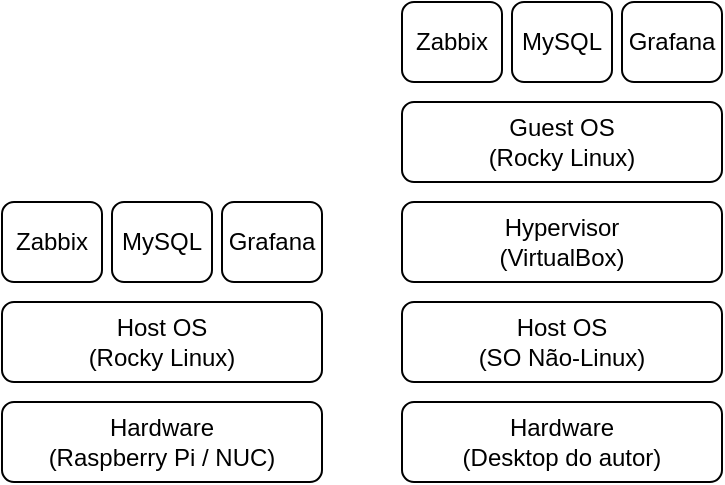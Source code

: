 <mxfile version="28.0.9">
  <diagram name="Page-1" id="qWtlDdQ_t1fBnjkW_Zxo">
    <mxGraphModel dx="786" dy="711" grid="1" gridSize="10" guides="1" tooltips="1" connect="1" arrows="1" fold="1" page="1" pageScale="1" pageWidth="827" pageHeight="1169" math="0" shadow="0">
      <root>
        <mxCell id="0" />
        <mxCell id="1" parent="0" />
        <mxCell id="is5yBYUkAZ2dMtjzCGNo-1" value="Hardware&lt;br&gt;(Desktop do autor)" style="rounded=1;whiteSpace=wrap;html=1;shadow=0;gradientDirection=south;glass=0;" parent="1" vertex="1">
          <mxGeometry x="200" y="410" width="160" height="40" as="geometry" />
        </mxCell>
        <mxCell id="is5yBYUkAZ2dMtjzCGNo-2" value="Host OS&lt;br&gt;&lt;div&gt;(SO Não-Linux)&lt;/div&gt;" style="rounded=1;whiteSpace=wrap;html=1;shadow=0;glass=0;" parent="1" vertex="1">
          <mxGeometry x="200" y="360" width="160" height="40" as="geometry" />
        </mxCell>
        <mxCell id="is5yBYUkAZ2dMtjzCGNo-3" value="&lt;div&gt;Zabbix&lt;/div&gt;" style="rounded=1;whiteSpace=wrap;html=1;direction=south;shadow=0;glass=0;" parent="1" vertex="1">
          <mxGeometry x="200" y="210" width="50" height="40" as="geometry" />
        </mxCell>
        <mxCell id="is5yBYUkAZ2dMtjzCGNo-5" value="MySQL" style="rounded=1;whiteSpace=wrap;html=1;direction=south;shadow=0;glass=0;" parent="1" vertex="1">
          <mxGeometry x="255" y="210" width="50" height="40" as="geometry" />
        </mxCell>
        <mxCell id="is5yBYUkAZ2dMtjzCGNo-6" value="&lt;div&gt;Grafana&lt;/div&gt;" style="rounded=1;whiteSpace=wrap;html=1;direction=south;shadow=0;glass=0;" parent="1" vertex="1">
          <mxGeometry x="310" y="210" width="50" height="40" as="geometry" />
        </mxCell>
        <mxCell id="Qf3-FYTLfyepxTUIdwEo-1" value="Hypervisor&lt;br&gt;(VirtualBox)" style="rounded=1;whiteSpace=wrap;html=1;shadow=0;gradientDirection=south;glass=0;" parent="1" vertex="1">
          <mxGeometry x="200" y="310" width="160" height="40" as="geometry" />
        </mxCell>
        <mxCell id="Qf3-FYTLfyepxTUIdwEo-2" value="&lt;div&gt;Guest OS&lt;br&gt;(Rocky Linux)&lt;/div&gt;" style="rounded=1;whiteSpace=wrap;html=1;shadow=0;glass=0;" parent="1" vertex="1">
          <mxGeometry x="200" y="260" width="160" height="40" as="geometry" />
        </mxCell>
        <mxCell id="wsLTrybeLacOq6zgvxL6-1" value="Hardware&lt;br&gt;(Raspberry Pi / NUC)" style="rounded=1;whiteSpace=wrap;html=1;shadow=0;gradientDirection=south;glass=0;" parent="1" vertex="1">
          <mxGeometry y="410" width="160" height="40" as="geometry" />
        </mxCell>
        <mxCell id="wsLTrybeLacOq6zgvxL6-2" value="Host OS&lt;br&gt;(Rocky Linux)" style="rounded=1;whiteSpace=wrap;html=1;shadow=0;glass=0;" parent="1" vertex="1">
          <mxGeometry y="360" width="160" height="40" as="geometry" />
        </mxCell>
        <mxCell id="wsLTrybeLacOq6zgvxL6-3" value="&lt;div&gt;Zabbix&lt;/div&gt;" style="rounded=1;whiteSpace=wrap;html=1;direction=south;shadow=0;glass=0;" parent="1" vertex="1">
          <mxGeometry y="310" width="50" height="40" as="geometry" />
        </mxCell>
        <mxCell id="wsLTrybeLacOq6zgvxL6-4" value="MySQL" style="rounded=1;whiteSpace=wrap;html=1;direction=south;shadow=0;glass=0;" parent="1" vertex="1">
          <mxGeometry x="55" y="310" width="50" height="40" as="geometry" />
        </mxCell>
        <mxCell id="wsLTrybeLacOq6zgvxL6-5" value="&lt;div&gt;Grafana&lt;/div&gt;" style="rounded=1;whiteSpace=wrap;html=1;direction=south;shadow=0;glass=0;" parent="1" vertex="1">
          <mxGeometry x="110" y="310" width="50" height="40" as="geometry" />
        </mxCell>
      </root>
    </mxGraphModel>
  </diagram>
</mxfile>
